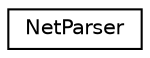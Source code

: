 digraph "类继承关系图"
{
 // LATEX_PDF_SIZE
  edge [fontname="Helvetica",fontsize="10",labelfontname="Helvetica",labelfontsize="10"];
  node [fontname="Helvetica",fontsize="10",shape=record];
  rankdir="LR";
  Node0 [label="NetParser",height=0.2,width=0.4,color="black", fillcolor="white", style="filled",URL="$classNetParser.html",tooltip=" "];
}
